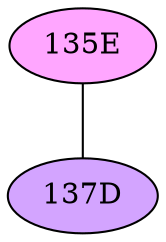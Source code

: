 // The Round Table
graph {
	"135E" [fillcolor="#FFA6FF" style=radial]
	"137D" [fillcolor="#D3A4FF" style=radial]
	"135E" -- "137D" [penwidth=1]
}
